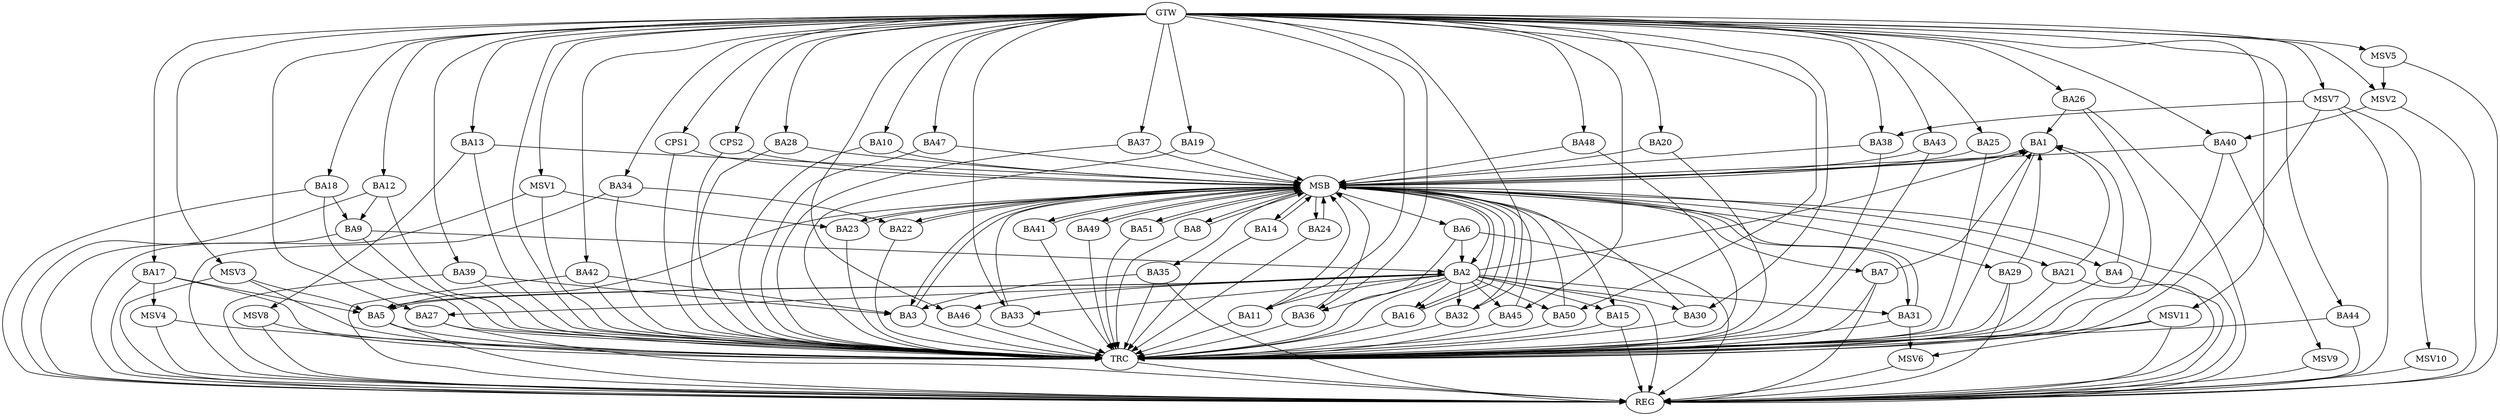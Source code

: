 strict digraph G {
  BA1 [ label="BA1" ];
  BA2 [ label="BA2" ];
  BA3 [ label="BA3" ];
  BA4 [ label="BA4" ];
  BA5 [ label="BA5" ];
  BA6 [ label="BA6" ];
  BA7 [ label="BA7" ];
  BA8 [ label="BA8" ];
  BA9 [ label="BA9" ];
  BA10 [ label="BA10" ];
  BA11 [ label="BA11" ];
  BA12 [ label="BA12" ];
  BA13 [ label="BA13" ];
  BA14 [ label="BA14" ];
  BA15 [ label="BA15" ];
  BA16 [ label="BA16" ];
  BA17 [ label="BA17" ];
  BA18 [ label="BA18" ];
  BA19 [ label="BA19" ];
  BA20 [ label="BA20" ];
  BA21 [ label="BA21" ];
  BA22 [ label="BA22" ];
  BA23 [ label="BA23" ];
  BA24 [ label="BA24" ];
  BA25 [ label="BA25" ];
  BA26 [ label="BA26" ];
  BA27 [ label="BA27" ];
  BA28 [ label="BA28" ];
  BA29 [ label="BA29" ];
  BA30 [ label="BA30" ];
  BA31 [ label="BA31" ];
  BA32 [ label="BA32" ];
  BA33 [ label="BA33" ];
  BA34 [ label="BA34" ];
  BA35 [ label="BA35" ];
  BA36 [ label="BA36" ];
  BA37 [ label="BA37" ];
  BA38 [ label="BA38" ];
  BA39 [ label="BA39" ];
  BA40 [ label="BA40" ];
  BA41 [ label="BA41" ];
  BA42 [ label="BA42" ];
  BA43 [ label="BA43" ];
  BA44 [ label="BA44" ];
  BA45 [ label="BA45" ];
  BA46 [ label="BA46" ];
  BA47 [ label="BA47" ];
  BA48 [ label="BA48" ];
  BA49 [ label="BA49" ];
  BA50 [ label="BA50" ];
  BA51 [ label="BA51" ];
  CPS1 [ label="CPS1" ];
  CPS2 [ label="CPS2" ];
  GTW [ label="GTW" ];
  REG [ label="REG" ];
  MSB [ label="MSB" ];
  TRC [ label="TRC" ];
  MSV1 [ label="MSV1" ];
  MSV2 [ label="MSV2" ];
  MSV3 [ label="MSV3" ];
  MSV4 [ label="MSV4" ];
  MSV5 [ label="MSV5" ];
  MSV6 [ label="MSV6" ];
  MSV7 [ label="MSV7" ];
  MSV8 [ label="MSV8" ];
  MSV9 [ label="MSV9" ];
  MSV10 [ label="MSV10" ];
  MSV11 [ label="MSV11" ];
  BA2 -> BA1;
  BA4 -> BA1;
  BA5 -> BA2;
  BA6 -> BA2;
  BA7 -> BA1;
  BA9 -> BA2;
  BA12 -> BA9;
  BA17 -> BA5;
  BA18 -> BA9;
  BA21 -> BA1;
  BA26 -> BA1;
  BA29 -> BA1;
  BA34 -> BA22;
  BA35 -> BA3;
  BA39 -> BA3;
  BA42 -> BA3;
  GTW -> BA10;
  GTW -> BA11;
  GTW -> BA12;
  GTW -> BA13;
  GTW -> BA17;
  GTW -> BA18;
  GTW -> BA19;
  GTW -> BA20;
  GTW -> BA25;
  GTW -> BA26;
  GTW -> BA27;
  GTW -> BA28;
  GTW -> BA30;
  GTW -> BA32;
  GTW -> BA33;
  GTW -> BA34;
  GTW -> BA36;
  GTW -> BA37;
  GTW -> BA38;
  GTW -> BA39;
  GTW -> BA40;
  GTW -> BA42;
  GTW -> BA43;
  GTW -> BA44;
  GTW -> BA45;
  GTW -> BA46;
  GTW -> BA47;
  GTW -> BA48;
  GTW -> BA50;
  GTW -> CPS1;
  GTW -> CPS2;
  BA2 -> REG;
  BA4 -> REG;
  BA5 -> REG;
  BA6 -> REG;
  BA7 -> REG;
  BA9 -> REG;
  BA12 -> REG;
  BA15 -> REG;
  BA17 -> REG;
  BA18 -> REG;
  BA21 -> REG;
  BA26 -> REG;
  BA27 -> REG;
  BA29 -> REG;
  BA34 -> REG;
  BA35 -> REG;
  BA39 -> REG;
  BA42 -> REG;
  BA44 -> REG;
  BA1 -> MSB;
  MSB -> BA2;
  MSB -> REG;
  BA3 -> MSB;
  MSB -> BA1;
  BA8 -> MSB;
  BA10 -> MSB;
  BA11 -> MSB;
  BA13 -> MSB;
  MSB -> BA5;
  BA14 -> MSB;
  BA16 -> MSB;
  BA19 -> MSB;
  MSB -> BA15;
  BA20 -> MSB;
  BA22 -> MSB;
  MSB -> BA3;
  BA23 -> MSB;
  BA24 -> MSB;
  BA25 -> MSB;
  MSB -> BA4;
  BA28 -> MSB;
  MSB -> BA22;
  BA30 -> MSB;
  BA31 -> MSB;
  BA32 -> MSB;
  MSB -> BA8;
  BA33 -> MSB;
  MSB -> BA29;
  BA36 -> MSB;
  MSB -> BA24;
  BA37 -> MSB;
  MSB -> BA16;
  BA38 -> MSB;
  BA40 -> MSB;
  BA41 -> MSB;
  MSB -> BA14;
  BA43 -> MSB;
  BA45 -> MSB;
  BA47 -> MSB;
  MSB -> BA21;
  BA48 -> MSB;
  BA49 -> MSB;
  MSB -> BA23;
  BA50 -> MSB;
  BA51 -> MSB;
  CPS1 -> MSB;
  MSB -> BA31;
  MSB -> BA7;
  MSB -> BA51;
  CPS2 -> MSB;
  MSB -> BA41;
  MSB -> BA35;
  MSB -> BA6;
  MSB -> BA49;
  BA1 -> TRC;
  BA2 -> TRC;
  BA3 -> TRC;
  BA4 -> TRC;
  BA5 -> TRC;
  BA6 -> TRC;
  BA7 -> TRC;
  BA8 -> TRC;
  BA9 -> TRC;
  BA10 -> TRC;
  BA11 -> TRC;
  BA12 -> TRC;
  BA13 -> TRC;
  BA14 -> TRC;
  BA15 -> TRC;
  BA16 -> TRC;
  BA17 -> TRC;
  BA18 -> TRC;
  BA19 -> TRC;
  BA20 -> TRC;
  BA21 -> TRC;
  BA22 -> TRC;
  BA23 -> TRC;
  BA24 -> TRC;
  BA25 -> TRC;
  BA26 -> TRC;
  BA27 -> TRC;
  BA28 -> TRC;
  BA29 -> TRC;
  BA30 -> TRC;
  BA31 -> TRC;
  BA32 -> TRC;
  BA33 -> TRC;
  BA34 -> TRC;
  BA35 -> TRC;
  BA36 -> TRC;
  BA37 -> TRC;
  BA38 -> TRC;
  BA39 -> TRC;
  BA40 -> TRC;
  BA41 -> TRC;
  BA42 -> TRC;
  BA43 -> TRC;
  BA44 -> TRC;
  BA45 -> TRC;
  BA46 -> TRC;
  BA47 -> TRC;
  BA48 -> TRC;
  BA49 -> TRC;
  BA50 -> TRC;
  BA51 -> TRC;
  CPS1 -> TRC;
  CPS2 -> TRC;
  GTW -> TRC;
  TRC -> REG;
  BA2 -> BA11;
  BA2 -> BA15;
  BA2 -> BA31;
  BA2 -> BA33;
  BA2 -> BA32;
  BA2 -> BA27;
  BA2 -> BA45;
  BA2 -> BA50;
  BA2 -> BA36;
  BA2 -> BA30;
  BA2 -> BA16;
  BA2 -> BA5;
  BA2 -> BA46;
  MSV1 -> BA23;
  GTW -> MSV1;
  MSV1 -> REG;
  MSV1 -> TRC;
  MSV2 -> BA40;
  GTW -> MSV2;
  MSV2 -> REG;
  MSV3 -> BA5;
  GTW -> MSV3;
  MSV3 -> REG;
  MSV3 -> TRC;
  BA17 -> MSV4;
  MSV4 -> REG;
  MSV4 -> TRC;
  MSV5 -> MSV2;
  GTW -> MSV5;
  MSV5 -> REG;
  BA31 -> MSV6;
  MSV6 -> REG;
  MSV7 -> BA38;
  GTW -> MSV7;
  MSV7 -> REG;
  MSV7 -> TRC;
  BA13 -> MSV8;
  MSV8 -> REG;
  MSV8 -> TRC;
  BA40 -> MSV9;
  MSV9 -> REG;
  MSV7 -> MSV10;
  MSV10 -> REG;
  MSV11 -> MSV6;
  GTW -> MSV11;
  MSV11 -> REG;
  MSV11 -> TRC;
}
